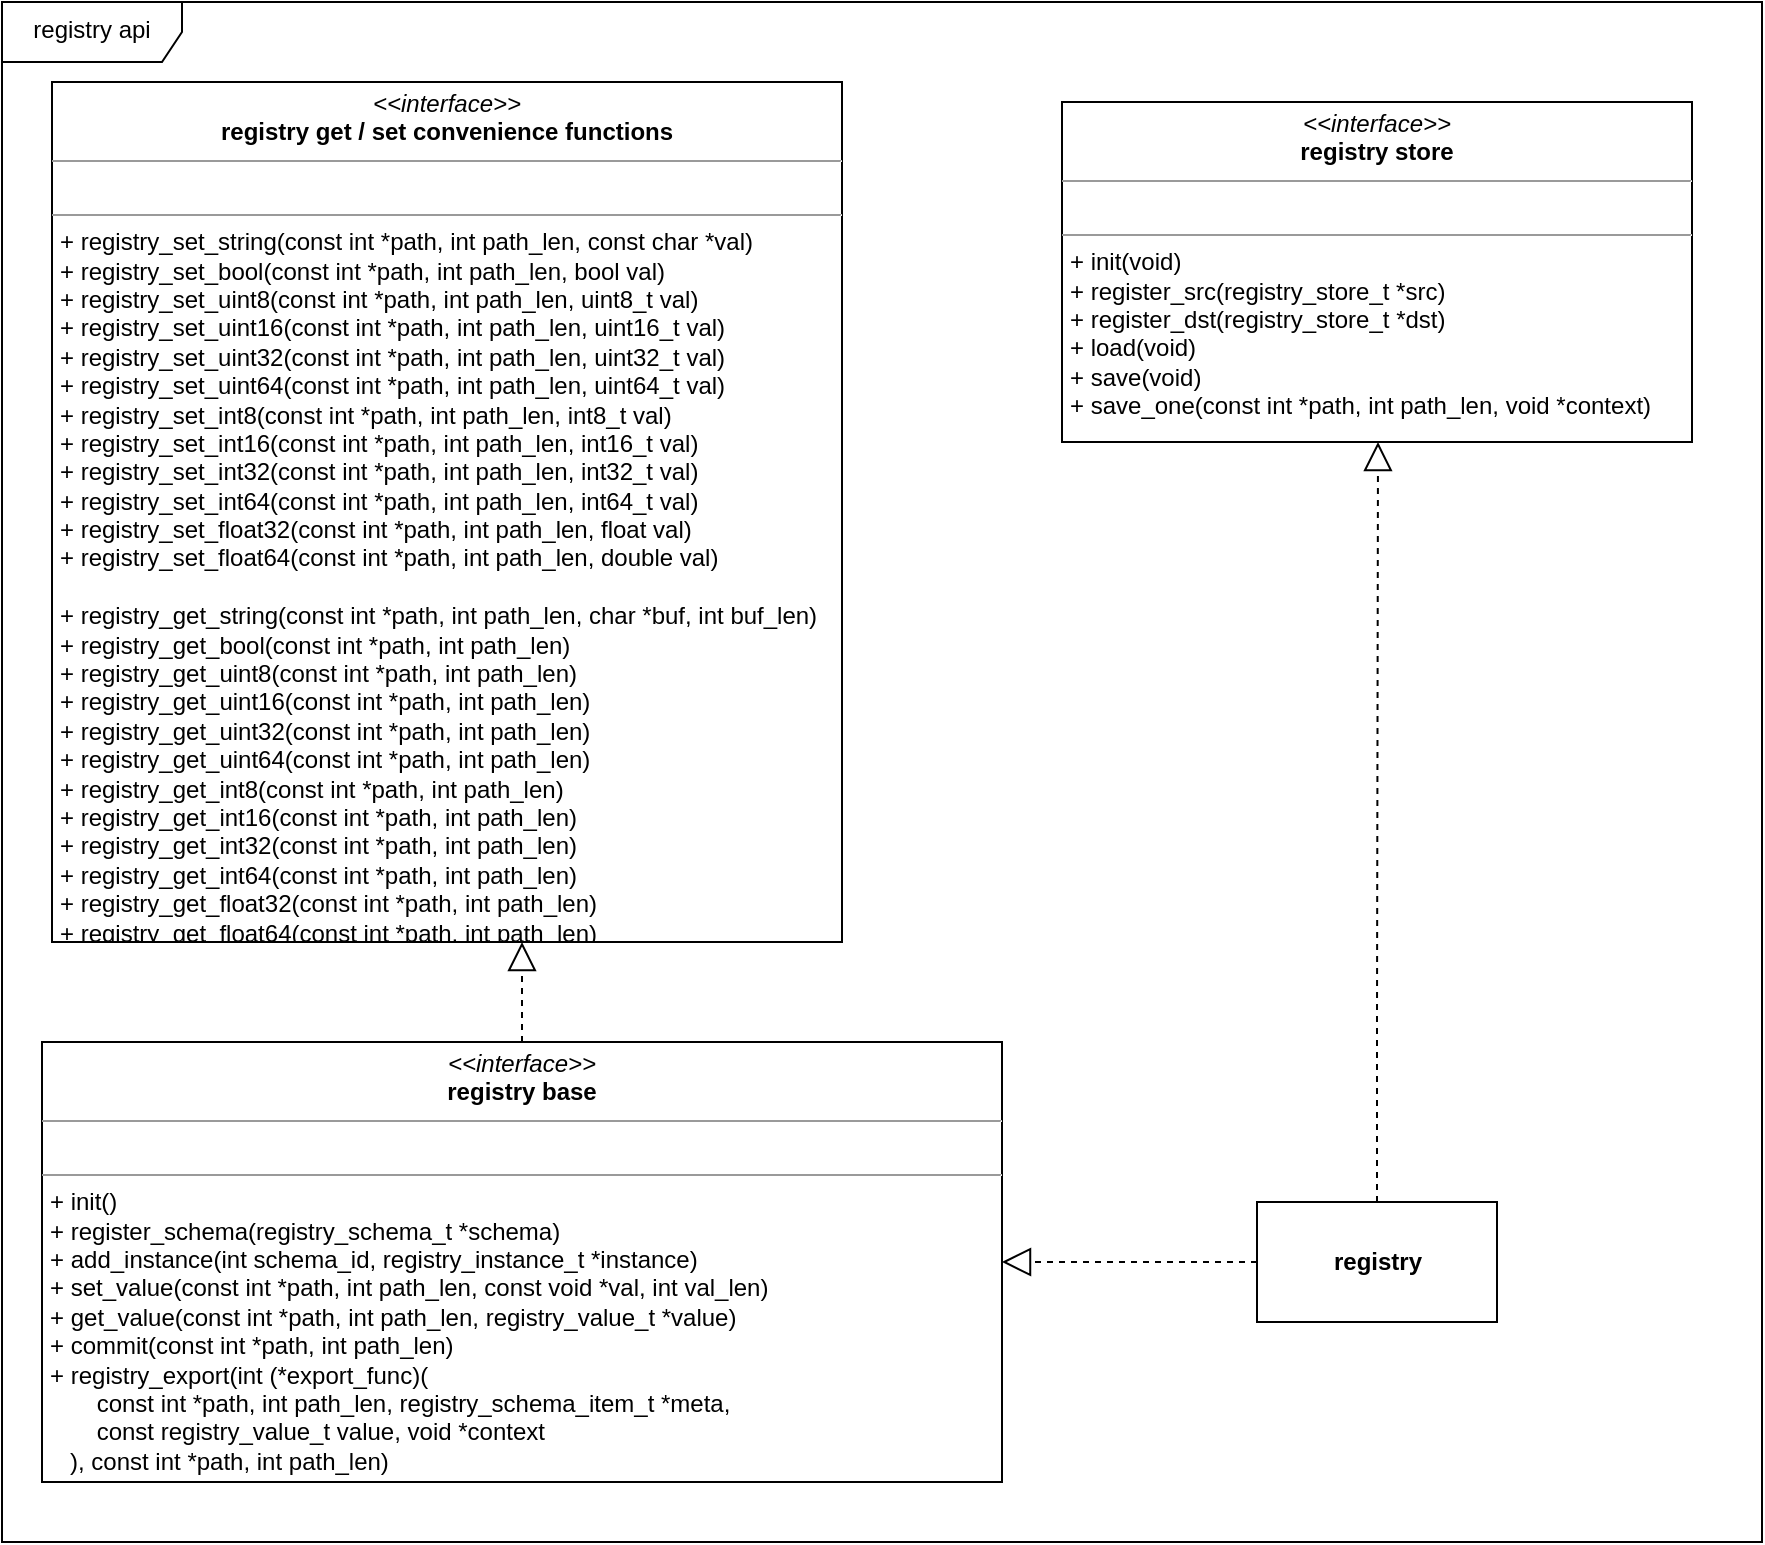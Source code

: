 <mxfile>
    <diagram id="fjN8D4Odn0497USpxgly" name="Page-1">
        <mxGraphModel dx="1147" dy="1696" grid="1" gridSize="10" guides="1" tooltips="1" connect="1" arrows="1" fold="1" page="1" pageScale="1" pageWidth="1169" pageHeight="827" background="#FFFFFF" math="0" shadow="0">
            <root>
                <mxCell id="0"/>
                <mxCell id="1" parent="0"/>
                <mxCell id="161" value="registry api" style="shape=umlFrame;whiteSpace=wrap;html=1;verticalAlign=top;width=90;height=30;swimlaneFillColor=#ffffff;" parent="1" vertex="1">
                    <mxGeometry x="20" y="-800" width="880" height="770" as="geometry"/>
                </mxCell>
                <mxCell id="113" value="&lt;p style=&quot;margin: 0px ; margin-top: 4px ; text-align: center&quot;&gt;&lt;i&gt;&amp;lt;&amp;lt;interface&amp;gt;&amp;gt;&lt;/i&gt;&lt;br&gt;&lt;b&gt;registry base&lt;/b&gt;&lt;br&gt;&lt;/p&gt;&lt;hr size=&quot;1&quot;&gt;&lt;p style=&quot;margin: 0px ; margin-left: 4px&quot;&gt;&lt;br&gt;&lt;/p&gt;&lt;hr size=&quot;1&quot;&gt;&lt;p style=&quot;margin: 0px ; margin-left: 4px&quot;&gt;+ init()&lt;/p&gt;&lt;p style=&quot;margin: 0px ; margin-left: 4px&quot;&gt;+ register_schema(registry_schema_t *schema)&lt;/p&gt;&lt;p style=&quot;margin: 0px ; margin-left: 4px&quot;&gt;+&amp;nbsp;add_instance(int schema_id, registry_instance_t *instance)&lt;/p&gt;&lt;p style=&quot;margin: 0px ; margin-left: 4px&quot;&gt;+&amp;nbsp;set_value(const int *path, int path_len, const void *val, int val_len)&lt;/p&gt;&lt;p style=&quot;margin: 0px ; margin-left: 4px&quot;&gt;+&amp;nbsp;get_value(const int *path, int path_len, registry_value_t *value)&lt;/p&gt;&lt;p style=&quot;margin: 0px ; margin-left: 4px&quot;&gt;+&amp;nbsp;commit(const int *path, int path_len)&lt;/p&gt;&lt;p style=&quot;margin: 0px ; margin-left: 4px&quot;&gt;+&amp;nbsp;&lt;span&gt;registry_export(int (*export_func)(&lt;/span&gt;&lt;/p&gt;&lt;p style=&quot;margin: 0px ; margin-left: 4px&quot;&gt;&lt;span&gt;&amp;nbsp; &amp;nbsp; &amp;nbsp; &amp;nbsp;const int *path, int path_len, registry_schema_item_t *meta,&amp;nbsp;&lt;/span&gt;&lt;/p&gt;&lt;p style=&quot;margin: 0px ; margin-left: 4px&quot;&gt;&lt;span&gt;&amp;nbsp; &amp;nbsp; &amp;nbsp; &amp;nbsp;const registry_value_t value,&amp;nbsp;&lt;/span&gt;&lt;span&gt;void *context&lt;/span&gt;&lt;/p&gt;&lt;p style=&quot;margin: 0px ; margin-left: 4px&quot;&gt;&lt;span&gt;&amp;nbsp; &amp;nbsp;), const int *path, int path_len)&lt;/span&gt;&lt;/p&gt;" style="verticalAlign=top;align=left;overflow=fill;fontSize=12;fontFamily=Helvetica;html=1;" parent="1" vertex="1">
                    <mxGeometry x="40" y="-280" width="480" height="220" as="geometry"/>
                </mxCell>
                <mxCell id="117" value="&lt;p style=&quot;margin: 0px ; margin-top: 4px ; text-align: center&quot;&gt;&lt;i&gt;&amp;lt;&amp;lt;interface&amp;gt;&amp;gt;&lt;/i&gt;&lt;br&gt;&lt;b&gt;registry store&lt;/b&gt;&lt;br&gt;&lt;/p&gt;&lt;hr size=&quot;1&quot;&gt;&lt;p style=&quot;margin: 0px ; margin-left: 4px&quot;&gt;&lt;br&gt;&lt;/p&gt;&lt;hr size=&quot;1&quot;&gt;&lt;p style=&quot;margin: 0px ; margin-left: 4px&quot;&gt;+ init(void)&lt;br&gt;&lt;/p&gt;&lt;p style=&quot;margin: 0px ; margin-left: 4px&quot;&gt;+ register_src(registry_store_t *src)&lt;br&gt;&lt;/p&gt;&lt;p style=&quot;margin: 0px ; margin-left: 4px&quot;&gt;+&amp;nbsp;register_dst(registry_store_t *dst)&lt;br&gt;&lt;/p&gt;&lt;p style=&quot;margin: 0px ; margin-left: 4px&quot;&gt;+&amp;nbsp;load(void)&lt;br&gt;&lt;/p&gt;&lt;p style=&quot;margin: 0px 0px 0px 4px&quot;&gt;+&amp;nbsp;save(void)&lt;/p&gt;&lt;p style=&quot;margin: 0px 0px 0px 4px&quot;&gt;+&amp;nbsp;save_one(const int *path, int path_len, void *context)&lt;/p&gt;" style="verticalAlign=top;align=left;overflow=fill;fontSize=12;fontFamily=Helvetica;html=1;" parent="1" vertex="1">
                    <mxGeometry x="550" y="-750" width="315" height="170" as="geometry"/>
                </mxCell>
                <mxCell id="162" value="&lt;b&gt;registry&lt;/b&gt;" style="rounded=0;whiteSpace=wrap;html=1;" vertex="1" parent="1">
                    <mxGeometry x="647.5" y="-200" width="120" height="60" as="geometry"/>
                </mxCell>
                <mxCell id="163" value="" style="endArrow=block;dashed=1;endFill=0;endSize=12;html=1;edgeStyle=orthogonalEdgeStyle;rounded=0;" edge="1" parent="1" source="162" target="113">
                    <mxGeometry width="160" relative="1" as="geometry">
                        <mxPoint x="370" y="-410" as="sourcePoint"/>
                        <mxPoint x="530" y="-410" as="targetPoint"/>
                    </mxGeometry>
                </mxCell>
                <mxCell id="164" value="" style="endArrow=block;dashed=1;endFill=0;endSize=12;html=1;edgeStyle=orthogonalEdgeStyle;rounded=0;" edge="1" parent="1" source="162" target="117">
                    <mxGeometry width="160" relative="1" as="geometry">
                        <mxPoint x="470" y="-350" as="sourcePoint"/>
                        <mxPoint x="295" y="-530" as="targetPoint"/>
                        <Array as="points">
                            <mxPoint x="708" y="-290"/>
                            <mxPoint x="708" y="-290"/>
                        </Array>
                    </mxGeometry>
                </mxCell>
                <mxCell id="165" value="&lt;p style=&quot;margin: 0px ; margin-top: 4px ; text-align: center&quot;&gt;&lt;i&gt;&amp;lt;&amp;lt;interface&amp;gt;&amp;gt;&lt;/i&gt;&lt;br&gt;&lt;b&gt;registry get / set convenience functions&lt;/b&gt;&lt;br&gt;&lt;/p&gt;&lt;hr size=&quot;1&quot;&gt;&lt;p style=&quot;margin: 0px ; margin-left: 4px&quot;&gt;&lt;br&gt;&lt;/p&gt;&lt;hr size=&quot;1&quot;&gt;&lt;p style=&quot;margin: 0px 0px 0px 4px&quot;&gt;+&amp;nbsp;registry_set_string(const int *path, int path_len, const char *val)&lt;/p&gt;&lt;p style=&quot;margin: 0px 0px 0px 4px&quot;&gt;+&amp;nbsp;registry_set_bool(const int *path, int path_len, bool val)&lt;/p&gt;&lt;p style=&quot;margin: 0px 0px 0px 4px&quot;&gt;+&amp;nbsp;registry_set_uint8(const int *path, int path_len, uint8_t val)&lt;/p&gt;&lt;p style=&quot;margin: 0px 0px 0px 4px&quot;&gt;+&amp;nbsp;registry_set_uint16(const int *path, int path_len, uint16_t val)&lt;/p&gt;&lt;p style=&quot;margin: 0px 0px 0px 4px&quot;&gt;+&amp;nbsp;registry_set_uint32(const int *path, int path_len, uint32_t val)&lt;/p&gt;&lt;p style=&quot;margin: 0px 0px 0px 4px&quot;&gt;+&amp;nbsp;registry_set_uint64(const int *path, int path_len, uint64_t val)&lt;/p&gt;&lt;p style=&quot;margin: 0px 0px 0px 4px&quot;&gt;+&amp;nbsp;registry_set_int8(const int *path, int path_len, int8_t val)&lt;/p&gt;&lt;p style=&quot;margin: 0px 0px 0px 4px&quot;&gt;+&amp;nbsp;registry_set_int16(const int *path, int path_len, int16_t val)&lt;/p&gt;&lt;p style=&quot;margin: 0px 0px 0px 4px&quot;&gt;+&amp;nbsp;registry_set_int32(const int *path, int path_len, int32_t val)&lt;/p&gt;&lt;p style=&quot;margin: 0px 0px 0px 4px&quot;&gt;+&amp;nbsp;registry_set_int64(const int *path, int path_len, int64_t val)&lt;/p&gt;&lt;p style=&quot;margin: 0px 0px 0px 4px&quot;&gt;+&amp;nbsp;registry_set_float32(const int *path, int path_len, float val)&lt;/p&gt;&lt;p style=&quot;margin: 0px 0px 0px 4px&quot;&gt;+&amp;nbsp;registry_set_float64(const int *path, int path_len, double val)&lt;/p&gt;&lt;p style=&quot;margin: 0px ; margin-left: 4px&quot;&gt;&lt;br&gt;&lt;/p&gt;&lt;p style=&quot;margin: 0px ; margin-left: 4px&quot;&gt;+&amp;nbsp;registry_get_string(const int *path, int path_len, char *buf, int buf_len)&lt;/p&gt;&lt;p style=&quot;margin: 0px ; margin-left: 4px&quot;&gt;+&amp;nbsp;registry_get_bool(const int *path, int path_len)&lt;/p&gt;&lt;p style=&quot;margin: 0px ; margin-left: 4px&quot;&gt;+&amp;nbsp;registry_get_uint8(const int *path, int path_len)&lt;/p&gt;&lt;p style=&quot;margin: 0px ; margin-left: 4px&quot;&gt;+&amp;nbsp;registry_get_uint16(const int *path, int path_len)&lt;/p&gt;&lt;p style=&quot;margin: 0px ; margin-left: 4px&quot;&gt;+&amp;nbsp;registry_get_uint32(const int *path, int path_len)&lt;/p&gt;&lt;p style=&quot;margin: 0px ; margin-left: 4px&quot;&gt;+&amp;nbsp;registry_get_uint64(const int *path, int path_len)&lt;/p&gt;&lt;p style=&quot;margin: 0px ; margin-left: 4px&quot;&gt;+&amp;nbsp;registry_get_int8(const int *path, int path_len)&lt;/p&gt;&lt;p style=&quot;margin: 0px ; margin-left: 4px&quot;&gt;+&amp;nbsp;registry_get_int16(const int *path, int path_len)&lt;/p&gt;&lt;p style=&quot;margin: 0px ; margin-left: 4px&quot;&gt;+&amp;nbsp;registry_get_int32(const int *path, int path_len)&lt;/p&gt;&lt;p style=&quot;margin: 0px ; margin-left: 4px&quot;&gt;+&amp;nbsp;registry_get_int64(const int *path, int path_len)&lt;/p&gt;&lt;p style=&quot;margin: 0px ; margin-left: 4px&quot;&gt;+&amp;nbsp;registry_get_float32(const int *path, int path_len)&lt;/p&gt;&lt;p style=&quot;margin: 0px ; margin-left: 4px&quot;&gt;+&amp;nbsp;registry_get_float64(const int *path, int path_len)&lt;/p&gt;" style="verticalAlign=top;align=left;overflow=fill;fontSize=12;fontFamily=Helvetica;html=1;" vertex="1" parent="1">
                    <mxGeometry x="45" y="-760" width="395" height="430" as="geometry"/>
                </mxCell>
                <mxCell id="166" value="" style="endArrow=block;dashed=1;endFill=0;endSize=12;html=1;edgeStyle=orthogonalEdgeStyle;rounded=0;" edge="1" parent="1" source="113" target="165">
                    <mxGeometry width="160" relative="1" as="geometry">
                        <mxPoint x="760.0" y="-155" as="sourcePoint"/>
                        <mxPoint x="560" y="-155" as="targetPoint"/>
                        <Array as="points">
                            <mxPoint x="280" y="-290"/>
                            <mxPoint x="280" y="-290"/>
                        </Array>
                    </mxGeometry>
                </mxCell>
            </root>
        </mxGraphModel>
    </diagram>
</mxfile>